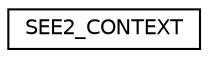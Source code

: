 digraph "Graphical Class Hierarchy"
{
 // LATEX_PDF_SIZE
  edge [fontname="Helvetica",fontsize="10",labelfontname="Helvetica",labelfontsize="10"];
  node [fontname="Helvetica",fontsize="10",shape=record];
  rankdir="LR";
  Node0 [label="SEE2_CONTEXT",height=0.2,width=0.4,color="black", fillcolor="white", style="filled",URL="$structSEE2__CONTEXT.html",tooltip=" "];
}
